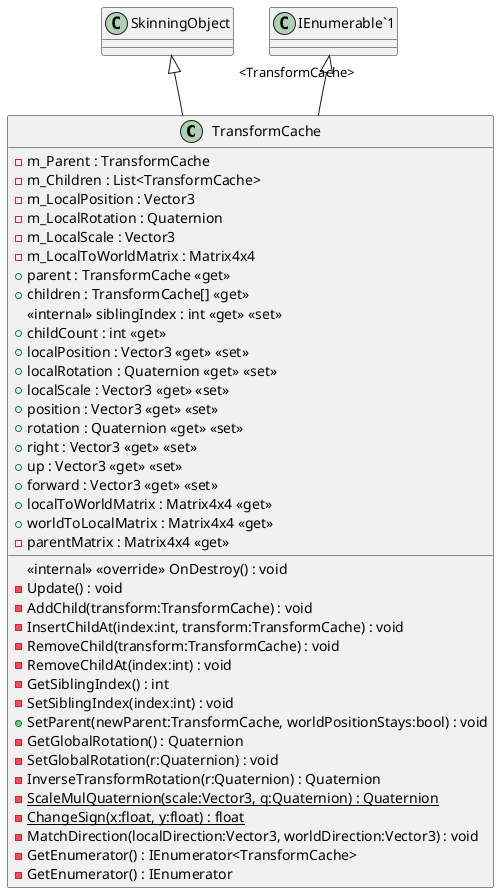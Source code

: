 @startuml
class TransformCache {
    - m_Parent : TransformCache
    - m_Children : List<TransformCache>
    - m_LocalPosition : Vector3
    - m_LocalRotation : Quaternion
    - m_LocalScale : Vector3
    - m_LocalToWorldMatrix : Matrix4x4
    + parent : TransformCache <<get>>
    + children : TransformCache[] <<get>>
    <<internal>> siblingIndex : int <<get>> <<set>>
    + childCount : int <<get>>
    + localPosition : Vector3 <<get>> <<set>>
    + localRotation : Quaternion <<get>> <<set>>
    + localScale : Vector3 <<get>> <<set>>
    + position : Vector3 <<get>> <<set>>
    + rotation : Quaternion <<get>> <<set>>
    + right : Vector3 <<get>> <<set>>
    + up : Vector3 <<get>> <<set>>
    + forward : Vector3 <<get>> <<set>>
    + localToWorldMatrix : Matrix4x4 <<get>>
    + worldToLocalMatrix : Matrix4x4 <<get>>
    - parentMatrix : Matrix4x4 <<get>>
    <<internal>> <<override>> OnDestroy() : void
    - Update() : void
    - AddChild(transform:TransformCache) : void
    - InsertChildAt(index:int, transform:TransformCache) : void
    - RemoveChild(transform:TransformCache) : void
    - RemoveChildAt(index:int) : void
    - GetSiblingIndex() : int
    - SetSiblingIndex(index:int) : void
    + SetParent(newParent:TransformCache, worldPositionStays:bool) : void
    - GetGlobalRotation() : Quaternion
    - SetGlobalRotation(r:Quaternion) : void
    - InverseTransformRotation(r:Quaternion) : Quaternion
    {static} - ScaleMulQuaternion(scale:Vector3, q:Quaternion) : Quaternion
    {static} - ChangeSign(x:float, y:float) : float
    - MatchDirection(localDirection:Vector3, worldDirection:Vector3) : void
    - GetEnumerator() : IEnumerator<TransformCache>
    - GetEnumerator() : IEnumerator
}
SkinningObject <|-- TransformCache
"IEnumerable`1" "<TransformCache>" <|-- TransformCache
@enduml
